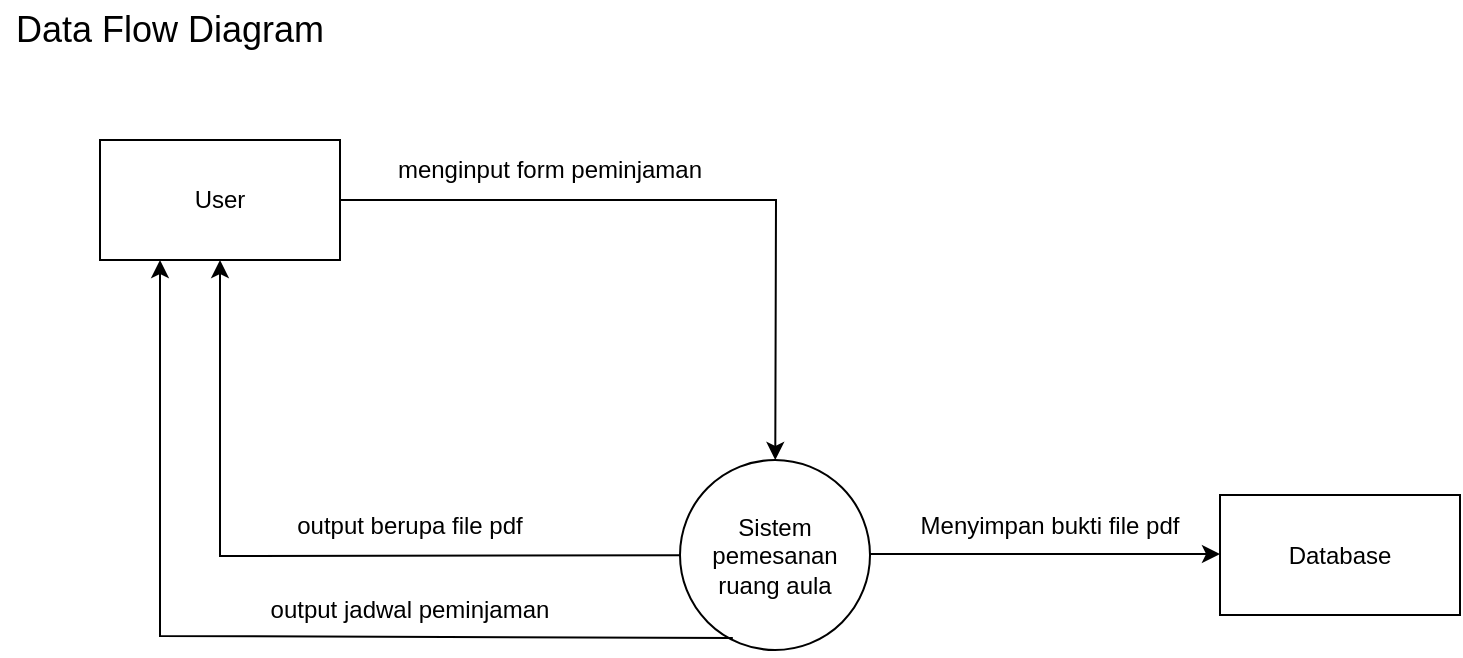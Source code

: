 <mxfile version="26.2.14">
  <diagram name="Page-1" id="37dzCsnO_KKN687mTg4A">
    <mxGraphModel dx="1042" dy="608" grid="1" gridSize="10" guides="1" tooltips="1" connect="1" arrows="1" fold="1" page="1" pageScale="1" pageWidth="850" pageHeight="1100" math="0" shadow="0">
      <root>
        <mxCell id="0" />
        <mxCell id="1" parent="0" />
        <mxCell id="g61Q9Uzbw6mHx5z8qlw4-1" value="User" style="rounded=0;whiteSpace=wrap;html=1;" vertex="1" parent="1">
          <mxGeometry x="80" y="90" width="120" height="60" as="geometry" />
        </mxCell>
        <mxCell id="g61Q9Uzbw6mHx5z8qlw4-2" value="" style="endArrow=classic;html=1;rounded=0;" edge="1" parent="1" target="g61Q9Uzbw6mHx5z8qlw4-3">
          <mxGeometry width="50" height="50" relative="1" as="geometry">
            <mxPoint x="200" y="120" as="sourcePoint" />
            <mxPoint x="280" y="120" as="targetPoint" />
            <Array as="points">
              <mxPoint x="418" y="120" />
            </Array>
          </mxGeometry>
        </mxCell>
        <mxCell id="g61Q9Uzbw6mHx5z8qlw4-3" value="Sistem pemesanan ruang aula" style="ellipse;whiteSpace=wrap;html=1;aspect=fixed;" vertex="1" parent="1">
          <mxGeometry x="370" y="250" width="95" height="95" as="geometry" />
        </mxCell>
        <mxCell id="g61Q9Uzbw6mHx5z8qlw4-4" value="Database" style="rounded=0;whiteSpace=wrap;html=1;" vertex="1" parent="1">
          <mxGeometry x="640" y="267.5" width="120" height="60" as="geometry" />
        </mxCell>
        <mxCell id="g61Q9Uzbw6mHx5z8qlw4-5" value="" style="endArrow=classic;html=1;rounded=0;" edge="1" parent="1">
          <mxGeometry width="50" height="50" relative="1" as="geometry">
            <mxPoint x="465" y="297" as="sourcePoint" />
            <mxPoint x="640" y="297" as="targetPoint" />
          </mxGeometry>
        </mxCell>
        <mxCell id="g61Q9Uzbw6mHx5z8qlw4-6" value="menginput form peminjaman" style="text;html=1;align=center;verticalAlign=middle;whiteSpace=wrap;rounded=0;" vertex="1" parent="1">
          <mxGeometry x="220" y="90" width="170" height="30" as="geometry" />
        </mxCell>
        <mxCell id="g61Q9Uzbw6mHx5z8qlw4-7" value="" style="endArrow=classic;html=1;rounded=0;entryX=0.5;entryY=1;entryDx=0;entryDy=0;" edge="1" parent="1" source="g61Q9Uzbw6mHx5z8qlw4-3" target="g61Q9Uzbw6mHx5z8qlw4-1">
          <mxGeometry width="50" height="50" relative="1" as="geometry">
            <mxPoint x="400" y="340" as="sourcePoint" />
            <mxPoint x="450" y="290" as="targetPoint" />
            <Array as="points">
              <mxPoint x="140" y="298" />
            </Array>
          </mxGeometry>
        </mxCell>
        <mxCell id="g61Q9Uzbw6mHx5z8qlw4-8" value="output berupa file pdf" style="text;html=1;align=center;verticalAlign=middle;whiteSpace=wrap;rounded=0;" vertex="1" parent="1">
          <mxGeometry x="150" y="267.5" width="170" height="30" as="geometry" />
        </mxCell>
        <mxCell id="g61Q9Uzbw6mHx5z8qlw4-9" value="Menyimpan bukti file pdf" style="text;html=1;align=center;verticalAlign=middle;whiteSpace=wrap;rounded=0;" vertex="1" parent="1">
          <mxGeometry x="470" y="267.5" width="170" height="30" as="geometry" />
        </mxCell>
        <mxCell id="g61Q9Uzbw6mHx5z8qlw4-10" value="" style="endArrow=classic;html=1;rounded=0;entryX=0.25;entryY=1;entryDx=0;entryDy=0;exitX=0.278;exitY=0.937;exitDx=0;exitDy=0;exitPerimeter=0;" edge="1" parent="1" source="g61Q9Uzbw6mHx5z8qlw4-3" target="g61Q9Uzbw6mHx5z8qlw4-1">
          <mxGeometry width="50" height="50" relative="1" as="geometry">
            <mxPoint x="340" y="338" as="sourcePoint" />
            <mxPoint x="110" y="190" as="targetPoint" />
            <Array as="points">
              <mxPoint x="110" y="338" />
            </Array>
          </mxGeometry>
        </mxCell>
        <mxCell id="g61Q9Uzbw6mHx5z8qlw4-11" value="output jadwal peminjaman" style="text;html=1;align=center;verticalAlign=middle;whiteSpace=wrap;rounded=0;" vertex="1" parent="1">
          <mxGeometry x="150" y="310" width="170" height="30" as="geometry" />
        </mxCell>
        <mxCell id="g61Q9Uzbw6mHx5z8qlw4-12" value="&lt;font style=&quot;font-size: 18px;&quot;&gt;Data &lt;font style=&quot;&quot;&gt;Flow &lt;/font&gt;Diagram&lt;/font&gt;" style="text;html=1;align=center;verticalAlign=middle;whiteSpace=wrap;rounded=0;" vertex="1" parent="1">
          <mxGeometry x="30" y="20" width="170" height="30" as="geometry" />
        </mxCell>
      </root>
    </mxGraphModel>
  </diagram>
</mxfile>
